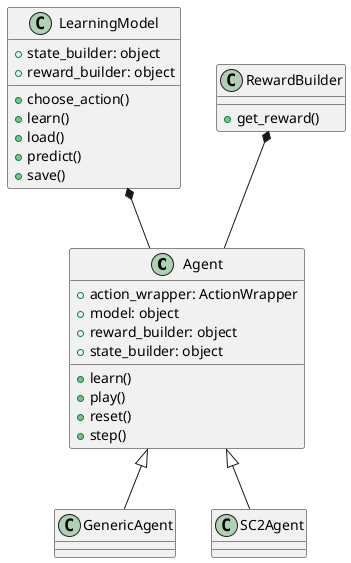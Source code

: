 @startuml
scale 1

class Agent {
    +action_wrapper: ActionWrapper
    +model: object
    +reward_builder: object
    +state_builder: object
    
    +learn()
    +play()
    +reset()
    +step()
}

class GenericAgent {
}

class SC2Agent {
}

class LearningModel {
    +state_builder: object
    +reward_builder: object

    +choose_action()
    +learn()
    +load()
    +predict()
    +save()
}

class RewardBuilder {
    +get_reward()
}

Agent <|-- GenericAgent
Agent <|-- SC2Agent

LearningModel *-- Agent

RewardBuilder *-- Agent

@enduml